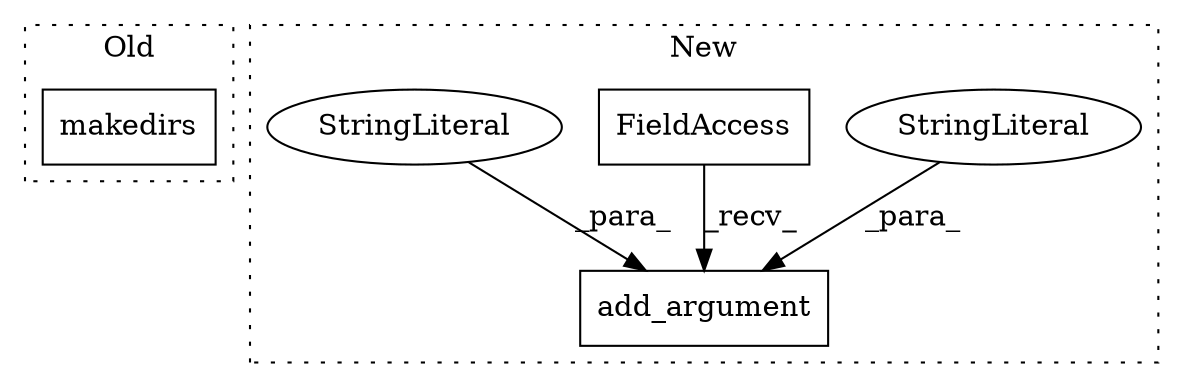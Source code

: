 digraph G {
subgraph cluster0 {
1 [label="makedirs" a="32" s="8402,8423" l="9,1" shape="box"];
label = "Old";
style="dotted";
}
subgraph cluster1 {
2 [label="add_argument" a="32" s="6428,6534" l="13,1" shape="box"];
3 [label="StringLiteral" a="45" s="6475" l="59" shape="ellipse"];
4 [label="FieldAccess" a="22" s="6421" l="6" shape="box"];
5 [label="StringLiteral" a="45" s="6441" l="24" shape="ellipse"];
label = "New";
style="dotted";
}
3 -> 2 [label="_para_"];
4 -> 2 [label="_recv_"];
5 -> 2 [label="_para_"];
}